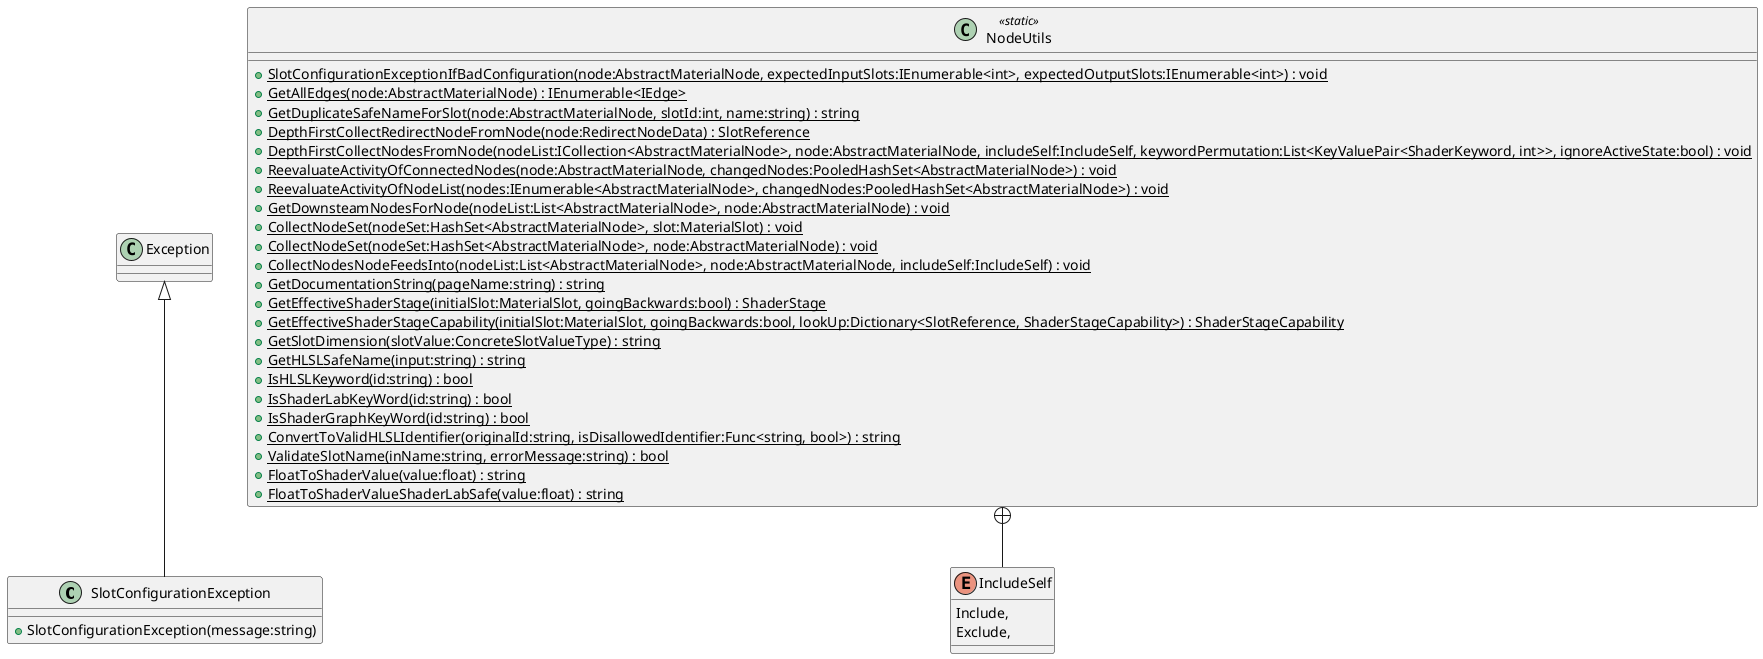 @startuml
class SlotConfigurationException {
    + SlotConfigurationException(message:string)
}
class NodeUtils <<static>> {
    + {static} SlotConfigurationExceptionIfBadConfiguration(node:AbstractMaterialNode, expectedInputSlots:IEnumerable<int>, expectedOutputSlots:IEnumerable<int>) : void
    + {static} GetAllEdges(node:AbstractMaterialNode) : IEnumerable<IEdge>
    + {static} GetDuplicateSafeNameForSlot(node:AbstractMaterialNode, slotId:int, name:string) : string
    + {static} DepthFirstCollectRedirectNodeFromNode(node:RedirectNodeData) : SlotReference
    + {static} DepthFirstCollectNodesFromNode(nodeList:ICollection<AbstractMaterialNode>, node:AbstractMaterialNode, includeSelf:IncludeSelf, keywordPermutation:List<KeyValuePair<ShaderKeyword, int>>, ignoreActiveState:bool) : void
    + {static} ReevaluateActivityOfConnectedNodes(node:AbstractMaterialNode, changedNodes:PooledHashSet<AbstractMaterialNode>) : void
    + {static} ReevaluateActivityOfNodeList(nodes:IEnumerable<AbstractMaterialNode>, changedNodes:PooledHashSet<AbstractMaterialNode>) : void
    + {static} GetDownsteamNodesForNode(nodeList:List<AbstractMaterialNode>, node:AbstractMaterialNode) : void
    + {static} CollectNodeSet(nodeSet:HashSet<AbstractMaterialNode>, slot:MaterialSlot) : void
    + {static} CollectNodeSet(nodeSet:HashSet<AbstractMaterialNode>, node:AbstractMaterialNode) : void
    + {static} CollectNodesNodeFeedsInto(nodeList:List<AbstractMaterialNode>, node:AbstractMaterialNode, includeSelf:IncludeSelf) : void
    + {static} GetDocumentationString(pageName:string) : string
    + {static} GetEffectiveShaderStage(initialSlot:MaterialSlot, goingBackwards:bool) : ShaderStage
    + {static} GetEffectiveShaderStageCapability(initialSlot:MaterialSlot, goingBackwards:bool, lookUp:Dictionary<SlotReference, ShaderStageCapability>) : ShaderStageCapability
    + {static} GetSlotDimension(slotValue:ConcreteSlotValueType) : string
    + {static} GetHLSLSafeName(input:string) : string
    + {static} IsHLSLKeyword(id:string) : bool
    + {static} IsShaderLabKeyWord(id:string) : bool
    + {static} IsShaderGraphKeyWord(id:string) : bool
    + {static} ConvertToValidHLSLIdentifier(originalId:string, isDisallowedIdentifier:Func<string, bool>) : string
    + {static} ValidateSlotName(inName:string, errorMessage:string) : bool
    + {static} FloatToShaderValue(value:float) : string
    + {static} FloatToShaderValueShaderLabSafe(value:float) : string
}
enum IncludeSelf {
    Include,
    Exclude,
}
Exception <|-- SlotConfigurationException
NodeUtils +-- IncludeSelf
@enduml
